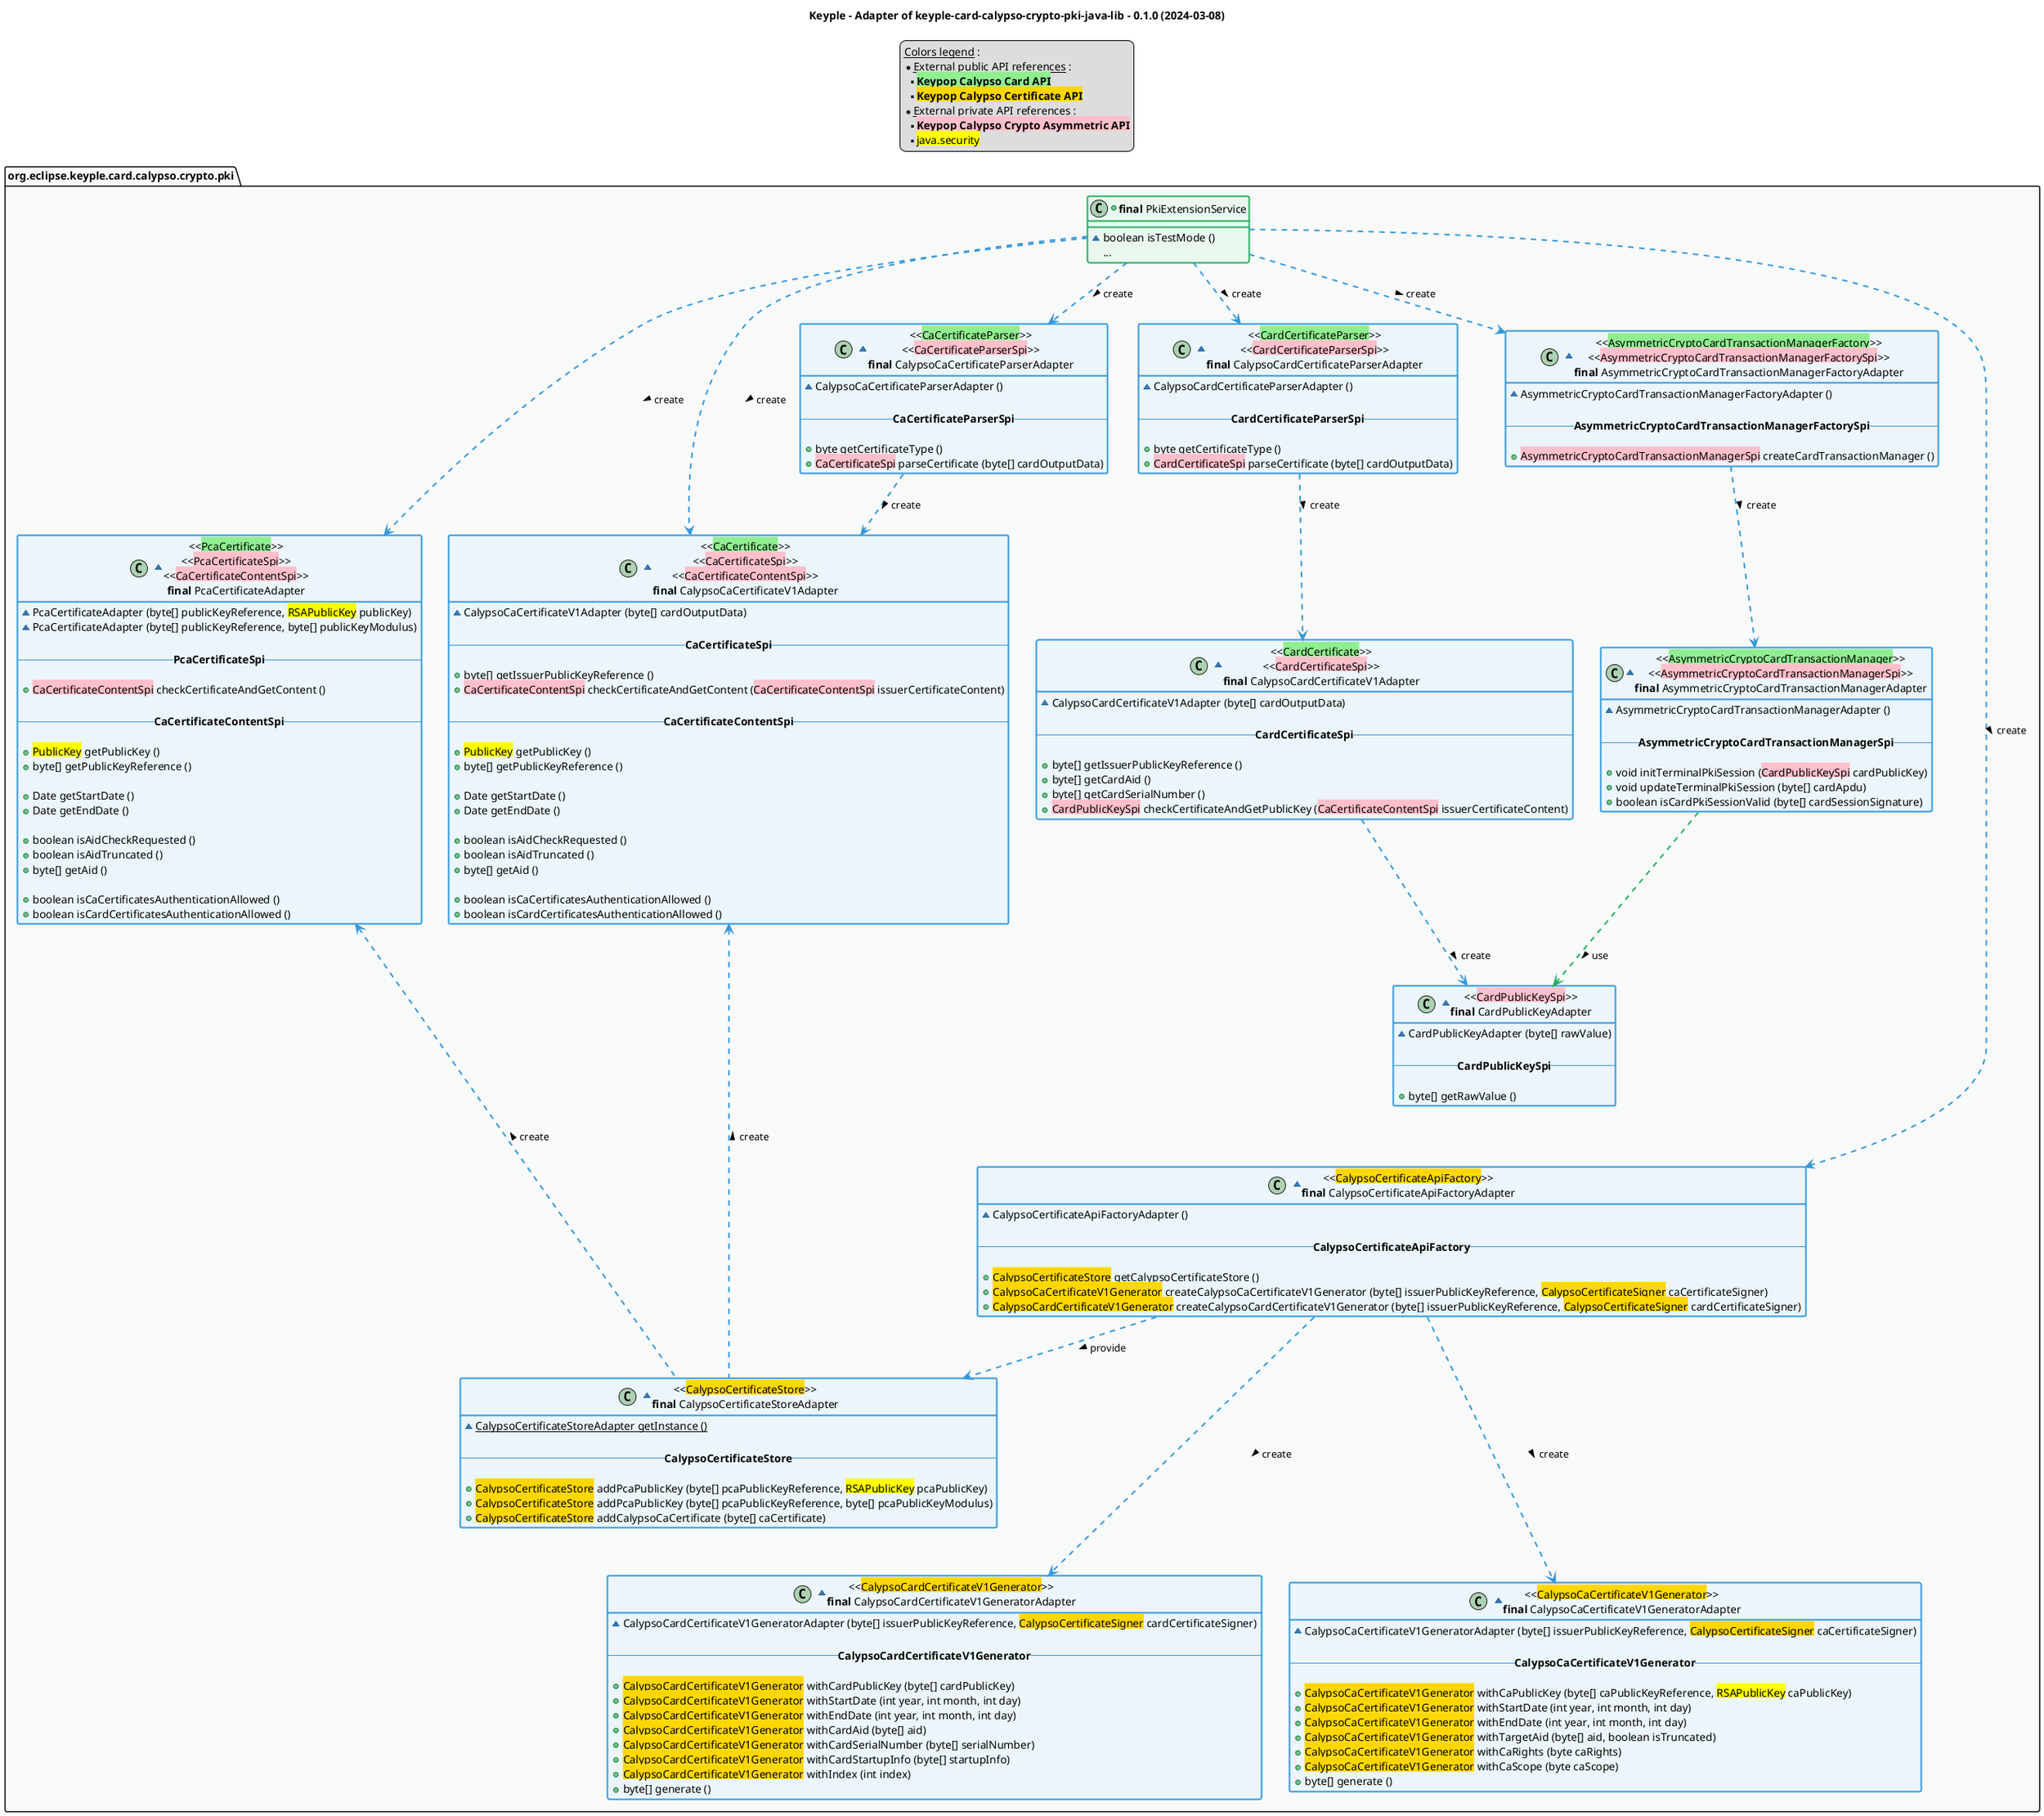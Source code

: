 @startuml
title
    Keyple - Adapter of keyple-card-calypso-crypto-pki-java-lib - 0.1.0 (2024-03-08)
end title

' == THEME ==

'Couleurs issues de : https://htmlcolorcodes.com/fr/tableau-de-couleur/tableau-de-couleur-design-plat/
!define C_GREY1 F8F9F9
!define C_GREY2 F2F3F4
!define C_GREY3 E5E7E9
!define C_GREY4 D7DBDD
!define C_GREY5 CACFD2
!define C_GREY6 BDC3C7
!define C_LINK 3498DB
!define C_USE 27AE60

' -- Styles that don't work with new version of plantuml --
skinparam stereotypeABorderColor #A9DCDF
skinparam stereotypeIBorderColor #B4A7E5
skinparam stereotypeCBorderColor #ADD1B2
skinparam stereotypeEBorderColor #EB93DF
' -- END --

skinparam ClassBorderThickness 2
skinparam ArrowThickness 2

' Yellow
skinparam ClassBackgroundColor #FEFECE
skinparam ClassBorderColor #D4AC0D
' Red
skinparam ClassBackgroundColor<<red>> #FDEDEC
skinparam ClassBorderColor<<red>> #E74C3C
hide <<red>> stereotype
' Purple
skinparam ClassBackgroundColor<<purple>> #F4ECF7
skinparam ClassBorderColor<<purple>> #8E44AD
hide <<purple>> stereotype
' blue
skinparam ClassBackgroundColor<<blue>> #EBF5FB
skinparam ClassBorderColor<<blue>> #3498DB
hide <<blue>> stereotype
' Green
skinparam ClassBackgroundColor<<green>> #E9F7EF
skinparam ClassBorderColor<<green>> #27AE60
hide <<green>> stereotype
' Grey
skinparam ClassBackgroundColor<<grey>> #EAECEE
skinparam ClassBorderColor<<grey>> #2C3E50
hide <<grey>> stereotype

' == CONTENT ==

legend top
    __Colors legend__ :
    * __External public API references__ :
    ** <back:lightGreen>**Keypop Calypso Card API**</back>
    ** <back:gold>**Keypop Calypso Certificate API**</back>
    * __External private API references__ :
    ** <back:pink>**Keypop Calypso Crypto Asymmetric API**</back>
    ** <back:yellow>java.security</back>
end legend

package "org.eclipse.keyple.card.calypso.crypto.pki" as pki {
    +class "**final** PkiExtensionService" as PkiExtensionService <<green>> {
        __
        ~boolean isTestMode ()
        ...
    }
    ' Adapters
    ~class "<<<back:lightGreen>AsymmetricCryptoCardTransactionManagerFactory</back>>>\n<<<back:pink>AsymmetricCryptoCardTransactionManagerFactorySpi</back>>>\n**final** AsymmetricCryptoCardTransactionManagerFactoryAdapter" as AsymmetricCryptoCardTransactionManagerFactoryAdapter <<blue>> {
        ~AsymmetricCryptoCardTransactionManagerFactoryAdapter ()

        -- **AsymmetricCryptoCardTransactionManagerFactorySpi** --

        +<back:pink>AsymmetricCryptoCardTransactionManagerSpi</back> createCardTransactionManager ()
    }
    ~class "<<<back:lightGreen>AsymmetricCryptoCardTransactionManager</back>>>\n<<<back:pink>AsymmetricCryptoCardTransactionManagerSpi</back>>>\n**final** AsymmetricCryptoCardTransactionManagerAdapter" as AsymmetricCryptoCardTransactionManagerAdapter <<blue>> {
        ~AsymmetricCryptoCardTransactionManagerAdapter ()

        -- **AsymmetricCryptoCardTransactionManagerSpi** --

        +void initTerminalPkiSession (<back:pink>CardPublicKeySpi</back> cardPublicKey)
        +void updateTerminalPkiSession (byte[] cardApdu)
        +boolean isCardPkiSessionValid (byte[] cardSessionSignature)
    }
    ~class "<<<back:pink>CardPublicKeySpi</back>>>\n**final** CardPublicKeyAdapter" as CardPublicKeyAdapter <<blue>> {
        ~CardPublicKeyAdapter (byte[] rawValue)

        -- **CardPublicKeySpi** --

        +byte[] getRawValue ()
    }
    ~class "<<<back:lightGreen>CardCertificateParser</back>>>\n<<<back:pink>CardCertificateParserSpi</back>>>\n**final** CalypsoCardCertificateParserAdapter" as CalypsoCardCertificateParserAdapter <<blue>> {
        ~CalypsoCardCertificateParserAdapter ()

        -- **CardCertificateParserSpi** --

        +byte getCertificateType ()
        +<back:pink>CardCertificateSpi</back> parseCertificate (byte[] cardOutputData)
    }
    ~class "<<<back:lightGreen>CardCertificate</back>>>\n<<<back:pink>CardCertificateSpi</back>>>\n**final** CalypsoCardCertificateV1Adapter" as CalypsoCardCertificateV1Adapter <<blue>> {
        ~CalypsoCardCertificateV1Adapter (byte[] cardOutputData)

        -- **CardCertificateSpi** --

        +byte[] getIssuerPublicKeyReference ()
        +byte[] getCardAid ()
        +byte[] getCardSerialNumber ()
        +<back:pink>CardPublicKeySpi</back> checkCertificateAndGetPublicKey (<back:pink>CaCertificateContentSpi</back> issuerCertificateContent)
    }
    ~class "<<<back:lightGreen>CaCertificateParser</back>>>\n<<<back:pink>CaCertificateParserSpi</back>>>\n**final** CalypsoCaCertificateParserAdapter" as CalypsoCaCertificateParserAdapter <<blue>> {
        ~CalypsoCaCertificateParserAdapter ()

        -- **CaCertificateParserSpi** --

        +byte getCertificateType ()
        +<back:pink>CaCertificateSpi</back> parseCertificate (byte[] cardOutputData)
    }
    ~class "<<<back:lightGreen>CaCertificate</back>>>\n<<<back:pink>CaCertificateSpi</back>>>\n<<<back:pink>CaCertificateContentSpi</back>>>\n**final** CalypsoCaCertificateV1Adapter" as CalypsoCaCertificateV1Adapter <<blue>> {
        ~CalypsoCaCertificateV1Adapter (byte[] cardOutputData)

        -- **CaCertificateSpi** --

        +byte[] getIssuerPublicKeyReference ()
        +<back:pink>CaCertificateContentSpi</back> checkCertificateAndGetContent (<back:pink>CaCertificateContentSpi</back> issuerCertificateContent)

        -- **CaCertificateContentSpi** --

        +<back:yellow>PublicKey</back> getPublicKey ()
        +byte[] getPublicKeyReference ()

        +Date getStartDate ()
        +Date getEndDate ()

        +boolean isAidCheckRequested ()
        +boolean isAidTruncated ()
        +byte[] getAid ()

        +boolean isCaCertificatesAuthenticationAllowed ()
        +boolean isCardCertificatesAuthenticationAllowed ()
    }
    ~class "<<<back:lightGreen>PcaCertificate</back>>>\n<<<back:pink>PcaCertificateSpi</back>>>\n<<<back:pink>CaCertificateContentSpi</back>>>\n**final** PcaCertificateAdapter" as PcaCertificateAdapter <<blue>> {
        ~PcaCertificateAdapter (byte[] publicKeyReference, <back:yellow>RSAPublicKey</back> publicKey)
        ~PcaCertificateAdapter (byte[] publicKeyReference, byte[] publicKeyModulus)

        -- **PcaCertificateSpi** --

        +<back:pink>CaCertificateContentSpi</back> checkCertificateAndGetContent ()

        -- **CaCertificateContentSpi** --

        +<back:yellow>PublicKey</back> getPublicKey ()
        +byte[] getPublicKeyReference ()

        +Date getStartDate ()
        +Date getEndDate ()

        +boolean isAidCheckRequested ()
        +boolean isAidTruncated ()
        +byte[] getAid ()

        +boolean isCaCertificatesAuthenticationAllowed ()
        +boolean isCardCertificatesAuthenticationAllowed ()
    }
    ~class "<<<back:gold>CalypsoCertificateApiFactory</back>>>\n**final** CalypsoCertificateApiFactoryAdapter" as CalypsoCertificateApiFactoryAdapter <<blue>> {
        ~CalypsoCertificateApiFactoryAdapter ()

        -- **CalypsoCertificateApiFactory** --

        +<back:gold>CalypsoCertificateStore</back> getCalypsoCertificateStore ()
        +<back:gold>CalypsoCaCertificateV1Generator</back> createCalypsoCaCertificateV1Generator (byte[] issuerPublicKeyReference, <back:gold>CalypsoCertificateSigner</back> caCertificateSigner)
        +<back:gold>CalypsoCardCertificateV1Generator</back> createCalypsoCardCertificateV1Generator (byte[] issuerPublicKeyReference, <back:gold>CalypsoCertificateSigner</back> cardCertificateSigner)
    }
    ~class "<<<back:gold>CalypsoCertificateStore</back>>>\n**final** CalypsoCertificateStoreAdapter" as CalypsoCertificateStoreAdapter <<blue>> {
        ~{static} CalypsoCertificateStoreAdapter getInstance ()

        -- **CalypsoCertificateStore** --

        +<back:gold>CalypsoCertificateStore</back> addPcaPublicKey (byte[] pcaPublicKeyReference, <back:yellow>RSAPublicKey</back> pcaPublicKey)
        +<back:gold>CalypsoCertificateStore</back> addPcaPublicKey (byte[] pcaPublicKeyReference, byte[] pcaPublicKeyModulus)
        +<back:gold>CalypsoCertificateStore</back> addCalypsoCaCertificate (byte[] caCertificate)
    }
    ~class "<<<back:gold>CalypsoCaCertificateV1Generator</back>>>\n**final** CalypsoCaCertificateV1GeneratorAdapter" as CalypsoCaCertificateV1GeneratorAdapter <<blue>> {
        ~CalypsoCaCertificateV1GeneratorAdapter (byte[] issuerPublicKeyReference, <back:gold>CalypsoCertificateSigner</back> caCertificateSigner)

        -- **CalypsoCaCertificateV1Generator** --

        +<back:gold>CalypsoCaCertificateV1Generator</back> withCaPublicKey (byte[] caPublicKeyReference, <back:yellow>RSAPublicKey</back> caPublicKey)
        +<back:gold>CalypsoCaCertificateV1Generator</back> withStartDate (int year, int month, int day)
        +<back:gold>CalypsoCaCertificateV1Generator</back> withEndDate (int year, int month, int day)
        +<back:gold>CalypsoCaCertificateV1Generator</back> withTargetAid (byte[] aid, boolean isTruncated)
        +<back:gold>CalypsoCaCertificateV1Generator</back> withCaRights (byte caRights)
        +<back:gold>CalypsoCaCertificateV1Generator</back> withCaScope (byte caScope)
        +byte[] generate ()
    }
    ~class "<<<back:gold>CalypsoCardCertificateV1Generator</back>>>\n**final** CalypsoCardCertificateV1GeneratorAdapter" as CalypsoCardCertificateV1GeneratorAdapter <<blue>> {
        ~CalypsoCardCertificateV1GeneratorAdapter (byte[] issuerPublicKeyReference, <back:gold>CalypsoCertificateSigner</back> cardCertificateSigner)

        -- **CalypsoCardCertificateV1Generator** --

        +<back:gold>CalypsoCardCertificateV1Generator</back> withCardPublicKey (byte[] cardPublicKey)
        +<back:gold>CalypsoCardCertificateV1Generator</back> withStartDate (int year, int month, int day)
        +<back:gold>CalypsoCardCertificateV1Generator</back> withEndDate (int year, int month, int day)
        +<back:gold>CalypsoCardCertificateV1Generator</back> withCardAid (byte[] aid)
        +<back:gold>CalypsoCardCertificateV1Generator</back> withCardSerialNumber (byte[] serialNumber)
        +<back:gold>CalypsoCardCertificateV1Generator</back> withCardStartupInfo (byte[] startupInfo)
        +<back:gold>CalypsoCardCertificateV1Generator</back> withIndex (int index)
        +byte[] generate ()
    }
}

' Associations

PkiExtensionService ..> AsymmetricCryptoCardTransactionManagerFactoryAdapter #C_LINK : create >
PkiExtensionService ...> PcaCertificateAdapter #C_LINK : create >
PkiExtensionService ..> CalypsoCaCertificateParserAdapter #C_LINK : create >
PkiExtensionService ..> CalypsoCaCertificateV1Adapter #C_LINK : create >
PkiExtensionService ..> CalypsoCardCertificateParserAdapter #C_LINK : create >
PkiExtensionService .....> CalypsoCertificateApiFactoryAdapter #C_LINK : create >

AsymmetricCryptoCardTransactionManagerFactoryAdapter ..> AsymmetricCryptoCardTransactionManagerAdapter #C_LINK : create >

AsymmetricCryptoCardTransactionManagerAdapter ..> CardPublicKeyAdapter #C_USE : use >

CalypsoCaCertificateParserAdapter ..> CalypsoCaCertificateV1Adapter #C_LINK : create >

CalypsoCardCertificateParserAdapter ..> CalypsoCardCertificateV1Adapter #C_LINK : create >

CalypsoCardCertificateV1Adapter ..> CardPublicKeyAdapter #C_LINK : create >

CalypsoCertificateApiFactoryAdapter ..> CalypsoCertificateStoreAdapter #C_LINK : provide >
CalypsoCertificateApiFactoryAdapter ...> CalypsoCaCertificateV1GeneratorAdapter #C_LINK : create >
CalypsoCertificateApiFactoryAdapter ...> CalypsoCardCertificateV1GeneratorAdapter #C_LINK : create >

CalypsoCertificateStoreAdapter .up...> PcaCertificateAdapter #C_LINK : create >
CalypsoCertificateStoreAdapter .up.> CalypsoCaCertificateV1Adapter #C_LINK : create >

' == LAYOUT ==


' == STYLE ==

package pki #C_GREY1 {}

@enduml